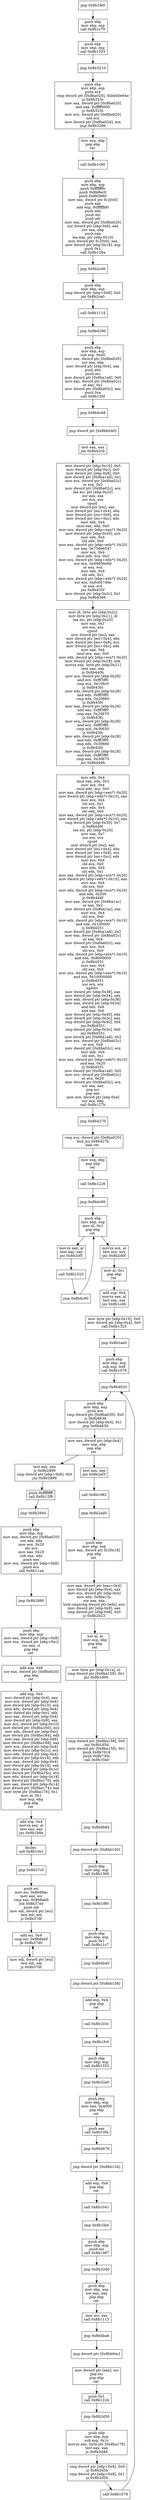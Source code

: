 digraph CFG {
	node [shape=box]
	"0x0" [label="jmp 0x8b1fe0 
"]
	"8b1fe0  
" [label="push ebp
mov ebp, esp
call 0x8b1c70
"]
	"8b1c70  
" [label="push ebp
mov ebp, esp
call 0x8b1203
"]
	"8b1203  
" [label="jmp 0x8b3210
"]
	"8b3210  
" [label="push ebp
mov ebp, esp
push ecx
cmp dword ptr [0x8ba020], 0xbb40e64e
jz 0x8b323c
mov eax, dword ptr [0x8ba020]
and eax, 0xffff0000
jz 0x8b323c
mov ecx, dword ptr [0x8ba020]
not ecx
mov dword ptr [0x8ba024], ecx
jmp 0x8b3286
"]
	"8b3286  
" [label="mov esp, ebp
pop ebp
ret 
"]
	"8b1c78  
" [label="call 0x8b1c90
"]
	"8b1c90  
" [label="push ebp
mov ebp, esp
push 0xfffffffe
push 0x8b8ec0
push 0x8b3860
mov eax, dword ptr fs:[0x0]
push eax
add esp, 0xffffffd0
push ebx
push esi
push edi
mov eax, dword ptr [0x8ba020]
xor dword ptr [ebp-0x8], eax
xor eax, ebp
push eax
lea eax, ptr [ebp-0x10]
mov dword ptr fs:[0x0], eax
mov dword ptr [ebp-0x18], esp
push 0x1
call 0x8b128a
"]
	"8b128a  
" [label="jmp 0x8b2cd0
"]
	"8b2cd0  
" [label="push ebp
mov ebp, esp
cmp dword ptr [ebp+0x8], 0x0
jnz 0x8b2ce0
"]
	"8b2ce0  
" [label="call 0x8b111d
"]
	"8b111d  
" [label="jmp 0x8b4290
"]
	"8b4290  
" [label="push ebp
mov ebp, esp
sub esp, 0x40
mov eax, dword ptr [0x8ba020]
xor eax, ebp
mov dword ptr [ebp-0x4], eax
push ebx
push esi
mov dword ptr [0x8ba1a8], 0x0
mov eax, dword ptr [0x8ba02c]
or eax, 0x1
mov dword ptr [0x8ba02c], eax
push 0xa
call 0x8b12fd
"]
	"8b12fd  
" [label="jmp 0x8b4c48
"]
	"8b4c48  
" [label="jmp dword ptr [0x8bb040]
"]
	77425860
 [label="test eax, eax
jnz 0x8b42cb
"]
	"8b42cb  
" [label="mov dword ptr [ebp-0x10], 0x0
mov dword ptr [ebp-0xc], 0x0
mov dword ptr [ebp-0x8], 0x0
mov dword ptr [0x8ba1a8], 0x1
mov ecx, dword ptr [0x8ba02c]
or ecx, 0x2
mov dword ptr [0x8ba02c], ecx
lea esi, ptr [ebp-0x20]
xor eax, eax
xor ecx, ecx
cpuid 
mov dword ptr [esi], eax
mov dword ptr [esi+0x4], ebx
mov dword ptr [esi+0x8], ecx
mov dword ptr [esi+0xc], edx
mov edx, 0x4
imul eax, edx, 0x0
mov ecx, dword ptr [ebp+eax*1-0x20]
mov dword ptr [ebp-0x30], ecx
mov edx, 0x4
shl edx, 0x0
mov eax, dword ptr [ebp+edx*1-0x20]
xor eax, 0x756e6547
mov ecx, 0x4
imul edx, ecx, 0x3
mov ecx, dword ptr [ebp+edx*1-0x20]
xor ecx, 0x49656e69
or eax, ecx
mov edx, 0x4
shl edx, 0x1
mov ecx, dword ptr [ebp+edx*1-0x20]
xor ecx, 0x6c65746e
or eax, ecx
jnz 0x8b435f
mov dword ptr [ebp-0x2c], 0x1
jmp 0x8b4366
"]
	"8b4366  
" [label="mov dl, byte ptr [ebp-0x2c]
mov byte ptr [ebp-0x21], dl
lea esi, ptr [ebp-0x20]
mov eax, 0x1
xor ecx, ecx
cpuid 
mov dword ptr [esi], eax
mov dword ptr [esi+0x4], ebx
mov dword ptr [esi+0x8], ecx
mov dword ptr [esi+0xc], edx
mov eax, 0x4
imul ecx, eax, 0x0
mov edx, dword ptr [ebp+ecx*1-0x20]
mov dword ptr [ebp-0x28], edx
movzx eax, byte ptr [ebp-0x21]
test eax, eax
jz 0x8b440b
mov ecx, dword ptr [ebp-0x28]
and ecx, 0xfff3ff0
cmp ecx, 0x106c0
jz 0x8b43fc
mov edx, dword ptr [ebp-0x28]
and edx, 0xfff3ff0
cmp edx, 0x20660
jz 0x8b43fc
mov eax, dword ptr [ebp-0x28]
and eax, 0xfff3ff0
cmp eax, 0x20670
jz 0x8b43fc
mov ecx, dword ptr [ebp-0x28]
and ecx, 0xfff3ff0
cmp ecx, 0x30650
jz 0x8b43fc
mov edx, dword ptr [ebp-0x28]
and edx, 0xfff3ff0
cmp edx, 0x30660
jz 0x8b43fc
mov eax, dword ptr [ebp-0x28]
and eax, 0xfff3ff0
cmp eax, 0x30670
jnz 0x8b440b
"]
	"8b440b  
" [label="mov edx, 0x4
imul eax, edx, 0x3
mov ecx, 0x4
imul edx, ecx, 0x0
mov eax, dword ptr [ebp+eax*1-0x20]
mov dword ptr [ebp+edx*1-0x10], eax
mov ecx, 0x4
shl ecx, 0x1
mov edx, 0x4
shl edx, 0x0
mov eax, dword ptr [ebp+ecx*1-0x20]
mov dword ptr [ebp+edx*1-0x10], eax
cmp dword ptr [ebp-0x30], 0x7
jl 0x8b448f
lea esi, ptr [ebp-0x20]
mov eax, 0x7
xor ecx, ecx
cpuid 
mov dword ptr [esi], eax
mov dword ptr [esi+0x4], ebx
mov dword ptr [esi+0x8], ecx
mov dword ptr [esi+0xc], edx
mov ecx, 0x4
shl ecx, 0x0
mov edx, 0x4
shl edx, 0x1
mov eax, dword ptr [ebp+ecx*1-0x20]
mov dword ptr [ebp+edx*1-0x10], eax
mov ecx, 0x4
shl ecx, 0x0
mov edx, dword ptr [ebp+ecx*1-0x20]
and edx, 0x200
jz 0x8b448f
mov eax, dword ptr [0x8ba1ac]
or eax, 0x2
mov dword ptr [0x8ba1ac], eax
mov ecx, 0x4
shl ecx, 0x0
mov edx, dword ptr [ebp+ecx*1-0x10]
and edx, 0x100000
jz 0x8b4551
mov dword ptr [0x8ba1a8], 0x2
mov eax, dword ptr [0x8ba02c]
or eax, 0x4
mov dword ptr [0x8ba02c], eax
mov ecx, 0x4
shl ecx, 0x0
mov edx, dword ptr [ebp+ecx*1-0x10]
and edx, 0x8000000
jz 0x8b4551
mov eax, 0x4
shl eax, 0x0
mov ecx, dword ptr [ebp+eax*1-0x10]
and ecx, 0x10000000
jz 0x8b4551
xor ecx, ecx
xgetbv 
mov dword ptr [ebp-0x38], eax
mov dword ptr [ebp-0x34], edx
mov edx, dword ptr [ebp-0x38]
mov eax, dword ptr [ebp-0x34]
and edx, 0x6
and eax, 0x0
mov dword ptr [ebp-0x40], edx
mov dword ptr [ebp-0x3c], eax
cmp dword ptr [ebp-0x40], 0x6
jnz 0x8b4551
cmp dword ptr [ebp-0x3c], 0x0
jnz 0x8b4551
mov dword ptr [0x8ba1a8], 0x3
mov ecx, dword ptr [0x8ba02c]
or ecx, 0x8
mov dword ptr [0x8ba02c], ecx
mov edx, 0x4
shl edx, 0x1
mov eax, dword ptr [ebp+edx*1-0x10]
and eax, 0x20
jz 0x8b4551
mov dword ptr [0x8ba1a8], 0x5
mov ecx, dword ptr [0x8ba02c]
or ecx, 0x20
mov dword ptr [0x8ba02c], ecx
xor eax, eax
pop esi
pop ebx
mov ecx, dword ptr [ebp-0x4]
xor ecx, ebp
call 0x8b127b
"]
	"8b127b  
" [label="jmp 0x8b4270
"]
	"8b4270  
" [label="cmp ecx, dword ptr [0x8ba020]
bnd jnz 0x8b427b
bnd ret 
"]
	"8b455f  
" [label="mov esp, ebp
pop ebp
ret 
"]
	"8b2ce5  
" [label="call 0x8b1226
"]
	"8b1226  
" [label="jmp 0x8b4c90
"]
	"8b4c90  
" [label="push ebp
mov ebp, esp
mov al, 0x1
pop ebp
ret 
"]
	"8b2cea  
" [label="movzx eax, al
test eax, eax
jnz 0x8b2cf5
"]
	"8b2cf5  
" [label="call 0x8b1023
"]
	"8b1023  
" [label="jmp 0x8b4c90
"]
	"8b4c90  
" [label="push ebp
mov ebp, esp
mov al, 0x1
pop ebp
ret 
"]
	"8b2cfa  
" [label="movzx ecx, al
test ecx, ecx
jnz 0x8b2d0f
"]
	"8b2d0f  
" [label="mov al, 0x1
pop ebp
ret 
"]
	"8b1cca  
" [label="add esp, 0x4
movzx eax, al
test eax, eax
jnz 0x8b1cdb
"]
	"8b1cdb  
" [label="mov byte ptr [ebp-0x19], 0x0
mov dword ptr [ebp-0x4], 0x0
call 0x8b1325
"]
	"8b1325  
" [label="jmp 0x8b2ae0
"]
	"8b2ae0  
" [label="push ebp
mov ebp, esp
sub esp, 0x8
call 0x8b1078
"]
	"8b1078  
" [label="jmp 0x8b4620
"]
	"8b4620  
" [label="push ebp
mov ebp, esp
push ecx
cmp dword ptr [0x8ba030], 0x0
jz 0x8b4636
mov dword ptr [ebp-0x4], 0x1
jmp 0x8b463d
"]
	"8b463d  
" [label="mov eax, dword ptr [ebp-0x4]
mov esp, ebp
pop ebp
ret 
"]
	"8b2aeb  
" [label="test eax, eax
jnz 0x8b2af3
"]
	"8b2af3  
" [label="call 0x8b1082
"]
	"8b1082  
" [label="jmp 0x8b2ad0
"]
	"8b2ad0  
" [label="push ebp
mov ebp, esp
mov eax, dword ptr fs:[0x18]
pop ebp
ret 
"]
	"8b2af8  
" [label="mov eax, dword ptr [eax+0x4]
mov dword ptr [ebp-0x4], eax
mov ecx, dword ptr [ebp-0x4]
mov edx, 0x8ba15c
xor eax, eax
lock cmpxchg dword ptr [edx], ecx
mov dword ptr [ebp-0x8], eax
cmp dword ptr [ebp-0x8], 0x0
jz 0x8b2b23
"]
	"8b2b23  
" [label="xor al, al
mov esp, ebp
pop ebp
ret 
"]
	"8b1ceb  
" [label="mov byte ptr [ebp-0x1a], al
cmp dword ptr [0x8ba158], 0x1
jnz 0x8b1d00
"]
	"8b1d00  
" [label="cmp dword ptr [0x8ba158], 0x0
jnz 0x8b1d5d
mov dword ptr [0x8ba158], 0x1
push 0x8b7618
push 0x8b730c
call 0x8b10a0
"]
	"8b10a0  
" [label="jmp 0x8b4b64
"]
	"8b4b64  
" [label="jmp dword ptr [0x8bb140]
"]
	"5d903bc0
" [label="push ebp
mov ebp, esp
call 0x8b1366
"]
	"8b1366  
" [label="jmp 0x8b1f80
"]
	"8b1f80  
" [label="push ebp
mov ebp, esp
push 0x1
call 0x8b11c7
"]
	"8b11c7  
" [label="jmp 0x8b4b40
"]
	"8b4b40  
" [label="jmp dword ptr [0x8bb158]
"]
	"5d8ee040
" [label="add esp, 0x4
pop ebp
ret 
"]
	"8b1b78  
" [label="call 0x8b103c
"]
	"8b103c  
" [label="jmp 0x8b1fc0
"]
	"8b1fc0  
" [label="push ebp
mov ebp, esp
call 0x8b1352
"]
	"8b1352  
" [label="jmp 0x8b32e0
"]
	"8b32e0  
" [label="push ebp
mov ebp, esp
mov eax, 0x4000
pop ebp
ret 
"]
	"8b1fc8  
" [label="push eax
call 0x8b10fa
"]
	"8b10fa  
" [label="jmp 0x8b4b76
"]
	"8b4b76  
" [label="jmp dword ptr [0x8bb134]
"]
	"5d97b9c0
" [label="add esp, 0x4
pop ebp
ret 
"]
	"8b1b7d  
" [label="call 0x8b1041
"]
	"8b1041  
" [label="jmp 0x8b1fa0
"]
	"8b1fa0  
" [label="push ebp
mov ebp, esp
push esi
call 0x8b1087
"]
	"8b1087  
" [label="jmp 0x8b32d0
"]
	"8b32d0  
" [label="push ebp
mov ebp, esp
xor eax, eax
pop ebp
ret 
"]
	"8b1fa9  
" [label="mov esi, eax
call 0x8b1113
"]
	"8b1113  
" [label="jmp 0x8b4ba6
"]
	"8b4ba6  
" [label="jmp dword ptr [0x8bb0ec]
"]
	"5d917980
" [label="mov dword ptr [eax], esi
pop esi
pop ebp
ret 
"]
	"8b1b82  
" [label="push 0x1
call 0x8b122b
"]
	"8b122b  
" [label="jmp 0x8b2d30
"]
	"8b2d30  
" [label="push ebp
mov ebp, esp
sub esp, 0x1c
movzx eax, byte ptr [0x8ba178]
test eax, eax
jz 0x8b2d48
"]
	"8b2d48  
" [label="cmp dword ptr [ebp+0x8], 0x0
jz 0x8b2d5b
cmp dword ptr [ebp+0x8], 0x1
jz 0x8b2d5b
"]
	"8b2d5b  
" [label="call 0x8b1078
"]
	"8b1078  
" [label="jmp 0x8b4620
"]
	"8b4620  
" [label="push ebp
mov ebp, esp
push ecx
cmp dword ptr [0x8ba030], 0x0
jz 0x8b4636
mov dword ptr [ebp-0x4], 0x1
jmp 0x8b463d
"]
	"8b463d  
" [label="mov eax, dword ptr [ebp-0x4]
mov esp, ebp
pop ebp
ret 
"]
	"8b2d60  
" [label="test eax, eax
jz 0x8b2d99
cmp dword ptr [ebp+0x8], 0x0
jnz 0x8b2d99
"]
	"8b2d99  
" [label="push 0xffffffff
call 0x8b12f8
"]
	"8b12f8  
" [label="jmp 0x8b2940
"]
	"8b2940  
" [label="push ebp
mov ebp, esp
mov eax, dword ptr [0x8ba020]
xor edx, edx
mov ecx, 0x20
div ecx
mov eax, 0x20
sub eax, edx
push eax
mov ecx, dword ptr [ebp+0x8]
push ecx
call 0x8b11a4
"]
	"8b11a4  
" [label="jmp 0x8b2980
"]
	"8b2980  
" [label="push ebp
mov ebp, esp
mov eax, dword ptr [ebp+0x8]
mov ecx, dword ptr [ebp+0xc]
ror eax, cl
pop ebp
ret 
"]
	"8b2962  
" [label="add esp, 0x8
xor eax, dword ptr [0x8ba020]
pop ebp
ret 
"]
	"8b2da0  
" [label="add esp, 0x4
mov dword ptr [ebp-0x4], eax
mov ecx, dword ptr [ebp-0x4]
mov dword ptr [ebp-0x10], ecx
mov edx, dword ptr [ebp-0x4]
mov dword ptr [ebp-0xc], edx
mov eax, dword ptr [ebp-0x4]
mov dword ptr [ebp-0x8], eax
mov ecx, dword ptr [ebp-0x10]
mov dword ptr [0x8ba160], ecx
mov edx, dword ptr [ebp-0xc]
mov dword ptr [0x8ba164], edx
mov eax, dword ptr [ebp-0x8]
mov dword ptr [0x8ba168], eax
mov ecx, dword ptr [ebp-0x4]
mov dword ptr [ebp-0x1c], ecx
mov edx, dword ptr [ebp-0x4]
mov dword ptr [ebp-0x18], edx
mov eax, dword ptr [ebp-0x4]
mov dword ptr [ebp-0x14], eax
mov ecx, dword ptr [ebp-0x1c]
mov dword ptr [0x8ba16c], ecx
mov edx, dword ptr [ebp-0x18]
mov dword ptr [0x8ba170], edx
mov eax, dword ptr [ebp-0x14]
mov dword ptr [0x8ba174], eax
mov byte ptr [0x8ba178], 0x1
mov al, 0x1
mov esp, ebp
pop ebp
ret 
"]
	"8b1b89  
" [label="add esp, 0x4
movzx eax, al
test eax, eax
jnz 0x8b1b9a
"]
	"8b1b9a  
" [label="fnclex 
call 0x8b10e1
"]
	"8b10e1  
" [label="jmp 0x8b37c0
"]
	"8b37c0  
" [label="push esi
mov esi, 0x8b88ac
mov eax, esi
cmp eax, 0x8b8ab0
jnb 0x8b37eb
push edi
mov edi, dword ptr [esi]
test edi, edi
jz 0x8b37df
"]
	"8b37df  
" [label="add esi, 0x4
cmp esi, 0x8b8ab0
jb 0x8b37d0
"]
	"8b37d0  
" [label="mov edi, dword ptr [esi]
test edi, edi
jz 0x8b37df
"]
	"8b37df  
" [label="add esi, 0x4
cmp esi, 0x8b8ab0
jb 0x8b37d0
"]
	"8b37d0  
" [label="mov edi, dword ptr [esi]
test edi, edi
jz 0x8b37df
"]
	"8b37df  
" [label="add esi, 0x4
cmp esi, 0x8b8ab0
jb 0x8b37d0
"]
	"8b37d0  
" [label="mov edi, dword ptr [esi]
test edi, edi
jz 0x8b37df
"]
	"8b37df  
" [label="add esi, 0x4
cmp esi, 0x8b8ab0
jb 0x8b37d0
"]
	"8b37d0  
" [label="mov edi, dword ptr [esi]
test edi, edi
jz 0x8b37df
"]
	"8b37df  
" [label="add esi, 0x4
cmp esi, 0x8b8ab0
jb 0x8b37d0
"]
	"8b111d  
" -> "8b4290  
"
	"8b2980  
" -> "8b2962  
"
	"8b1325  
" -> "8b2ae0  
"
	"8b2d30  
" -> "8b2d48  
"
	"8b1226  
" -> "8b4c90  
"
	"8b1b89  
" -> "8b1b9a  
"
	"8b2d0f  
" -> "8b1cca  
"
	"8b2b23  
" -> "8b1ceb  
"
	"8b1366  
" -> "8b1f80  
"
	"8b1b82  
" -> "8b122b  
"
	"8b2d5b  
" -> "8b1078  
"
	77425860
 -> "8b42cb  
"
	"8b2cfa  
" -> "8b2d0f  
"
	"8b4290  
" -> "8b12fd  
"
	"8b103c  
" -> "8b1fc0  
"
	"8b37d0  
" -> "8b37df  
"
	"8b3210  
" -> "8b3286  
"
	"5d97b9c0
" -> "8b1b7d  
"
	"5d917980
" -> "8b1b82  
"
	"8b1fa0  
" -> "8b1087  
"
	"8b2aeb  
" -> "8b2af3  
"
	"8b42cb  
" -> "8b4366  
"
	"8b32e0  
" -> "8b1fc8  
"
	"8b1203  
" -> "8b3210  
"
	"8b12f8  
" -> "8b2940  
"
	"8b1fc8  
" -> "8b10fa  
"
	"8b1087  
" -> "8b32d0  
"
	"8b10e1  
" -> "8b37c0  
"
	"8b4366  
" -> "8b440b  
"
	"8b440b  
" -> "8b127b  
"
	"8b1cca  
" -> "8b1cdb  
"
	"8b2ae0  
" -> "8b1078  
"
	"8b1b9a  
" -> "8b10e1  
"
	"8b2da0  
" -> "8b1b89  
"
	"8b1c90  
" -> "8b128a  
"
	"8b2d60  
" -> "8b2d99  
"
	"8b1fa9  
" -> "8b1113  
"
	"8b1b7d  
" -> "8b1041  
"
	"8b1f80  
" -> "8b11c7  
"
	"8b1082  
" -> "8b2ad0  
"
	"8b122b  
" -> "8b2d30  
"
	"8b4b64  
" -> "5d903bc0
"
	"8b11a4  
" -> "8b2980  
"
	"8b10fa  
" -> "8b4b76  
"
	"8b2962  
" -> "8b2da0  
"
	"8b1cdb  
" -> "8b1325  
"
	"8b2af3  
" -> "8b1082  
"
	"8b1fc0  
" -> "8b1352  
"
	"8b4c48  
" -> 77425860

	"8b4c90  
" -> "8b2cfa  
"
	"8b1c70  
" -> "8b1203  
"
	"8b127b  
" -> "8b4270  
"
	"8b1c78  
" -> "8b1c90  
"
	"8b2ce5  
" -> "8b1226  
"
	"8b11c7  
" -> "8b4b40  
"
	"8b455f  
" -> "8b2ce5  
"
	"5d8ee040
" -> "8b1b78  
"
	"8b2af8  
" -> "8b2b23  
"
	"8b4270  
" -> "8b455f  
"
	"8b2d99  
" -> "8b12f8  
"
	"8b4b76  
" -> "5d97b9c0
"
	"8b2940  
" -> "8b11a4  
"
	"8b4ba6  
" -> "5d917980
"
	"8b2cd0  
" -> "8b2ce0  
"
	"8b2ad0  
" -> "8b2af8  
"
	"8b12fd  
" -> "8b4c48  
"
	"0x0" -> "8b1fe0  
"
	"8b1041  
" -> "8b1fa0  
"
	"8b1b78  
" -> "8b103c  
"
	"8b463d  
" -> "8b2aeb  
"
	"8b2cea  
" -> "8b2cf5  
"
	"8b1023  
" -> "8b4c90  
"
	"8b1ceb  
" -> "8b1d00  
"
	"8b1fe0  
" -> "8b1c70  
"
	"8b2cf5  
" -> "8b1023  
"
	"8b1113  
" -> "8b4ba6  
"
	"8b37c0  
" -> "8b37df  
"
	"8b2d48  
" -> "8b2d5b  
"
	"8b32d0  
" -> "8b1fa9  
"
	"8b3286  
" -> "8b1c78  
"
	"8b463d  
" -> "8b2d60  
"
	"8b128a  
" -> "8b2cd0  
"
	"8b2ce0  
" -> "8b111d  
"
	"8b1d00  
" -> "8b10a0  
"
	"8b4b40  
" -> "5d8ee040
"
	"8b4c90  
" -> "8b2cea  
"
	"8b1352  
" -> "8b32e0  
"
	"8b10a0  
" -> "8b4b64  
"
	"8b37df  
" -> "8b37d0  
"
	"8b1078  
" -> "8b4620  
"
	"8b4620  
" -> "8b463d  
"
	"5d903bc0
" -> "8b1366  
"
}
